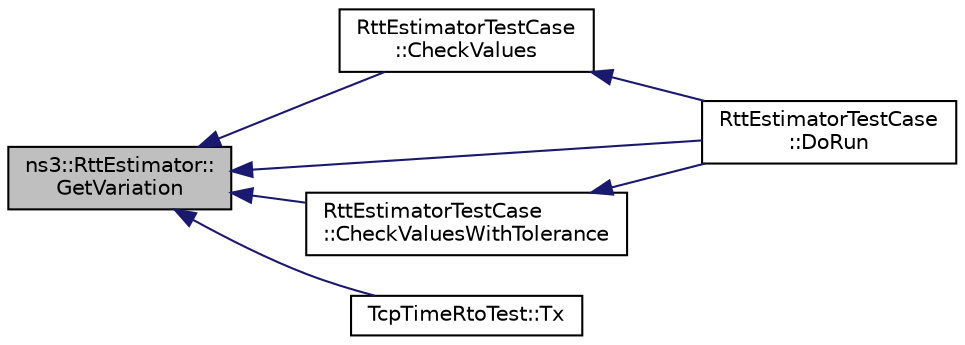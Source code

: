 digraph "ns3::RttEstimator::GetVariation"
{
  edge [fontname="Helvetica",fontsize="10",labelfontname="Helvetica",labelfontsize="10"];
  node [fontname="Helvetica",fontsize="10",shape=record];
  rankdir="LR";
  Node1 [label="ns3::RttEstimator::\lGetVariation",height=0.2,width=0.4,color="black", fillcolor="grey75", style="filled", fontcolor="black"];
  Node1 -> Node2 [dir="back",color="midnightblue",fontsize="10",style="solid"];
  Node2 [label="RttEstimatorTestCase\l::CheckValues",height=0.2,width=0.4,color="black", fillcolor="white", style="filled",URL="$dc/dc8/classRttEstimatorTestCase.html#ac867e75a325f327d4efbcd97bc1f7365",tooltip="Check RTT values. "];
  Node2 -> Node3 [dir="back",color="midnightblue",fontsize="10",style="solid"];
  Node3 [label="RttEstimatorTestCase\l::DoRun",height=0.2,width=0.4,color="black", fillcolor="white", style="filled",URL="$dc/dc8/classRttEstimatorTestCase.html#a0f7b32f862450cf750923c9be8ec0918",tooltip="Implementation to actually run this TestCase. "];
  Node1 -> Node4 [dir="back",color="midnightblue",fontsize="10",style="solid"];
  Node4 [label="RttEstimatorTestCase\l::CheckValuesWithTolerance",height=0.2,width=0.4,color="black", fillcolor="white", style="filled",URL="$dc/dc8/classRttEstimatorTestCase.html#a9ac2c6a3481c9f02178235ec1ef68b66",tooltip="Check RTT values with a 1 nanosecond of tolerance. "];
  Node4 -> Node3 [dir="back",color="midnightblue",fontsize="10",style="solid"];
  Node1 -> Node3 [dir="back",color="midnightblue",fontsize="10",style="solid"];
  Node1 -> Node5 [dir="back",color="midnightblue",fontsize="10",style="solid"];
  Node5 [label="TcpTimeRtoTest::Tx",height=0.2,width=0.4,color="black", fillcolor="white", style="filled",URL="$dc/da7/classTcpTimeRtoTest.html#ae8f215f01bf8d8f198c5701029f60b1e",tooltip="Packet transmitted down to IP layer. "];
}
